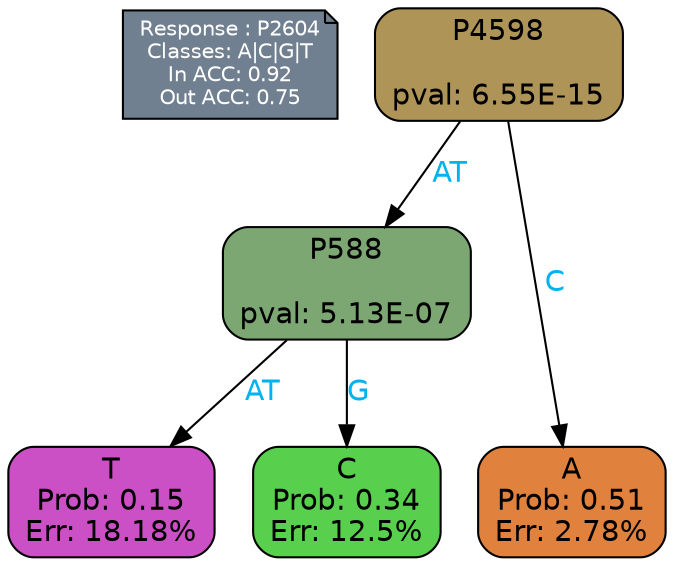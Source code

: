 digraph Tree {
node [shape=box, style="filled, rounded", color="black", fontname=helvetica] ;
graph [ranksep=equally, splines=polylines, bgcolor=transparent, dpi=600] ;
edge [fontname=helvetica] ;
LEGEND [label="Response : P2604
Classes: A|C|G|T
In ACC: 0.92
Out ACC: 0.75
",shape=note,align=left,style=filled,fillcolor="slategray",fontcolor="white",fontsize=10];1 [label="P4598

pval: 6.55E-15", fillcolor="#af9458"] ;
2 [label="P588

pval: 5.13E-07", fillcolor="#7ca773"] ;
3 [label="T
Prob: 0.15
Err: 18.18%", fillcolor="#cb4fc5"] ;
4 [label="C
Prob: 0.34
Err: 12.5%", fillcolor="#59cf4e"] ;
5 [label="A
Prob: 0.51
Err: 2.78%", fillcolor="#e0813d"] ;
1 -> 2 [label="AT",fontcolor=deepskyblue2] ;
1 -> 5 [label="C",fontcolor=deepskyblue2] ;
2 -> 3 [label="AT",fontcolor=deepskyblue2] ;
2 -> 4 [label="G",fontcolor=deepskyblue2] ;
{rank = same; 3;4;5;}{rank = same; LEGEND;1;}}